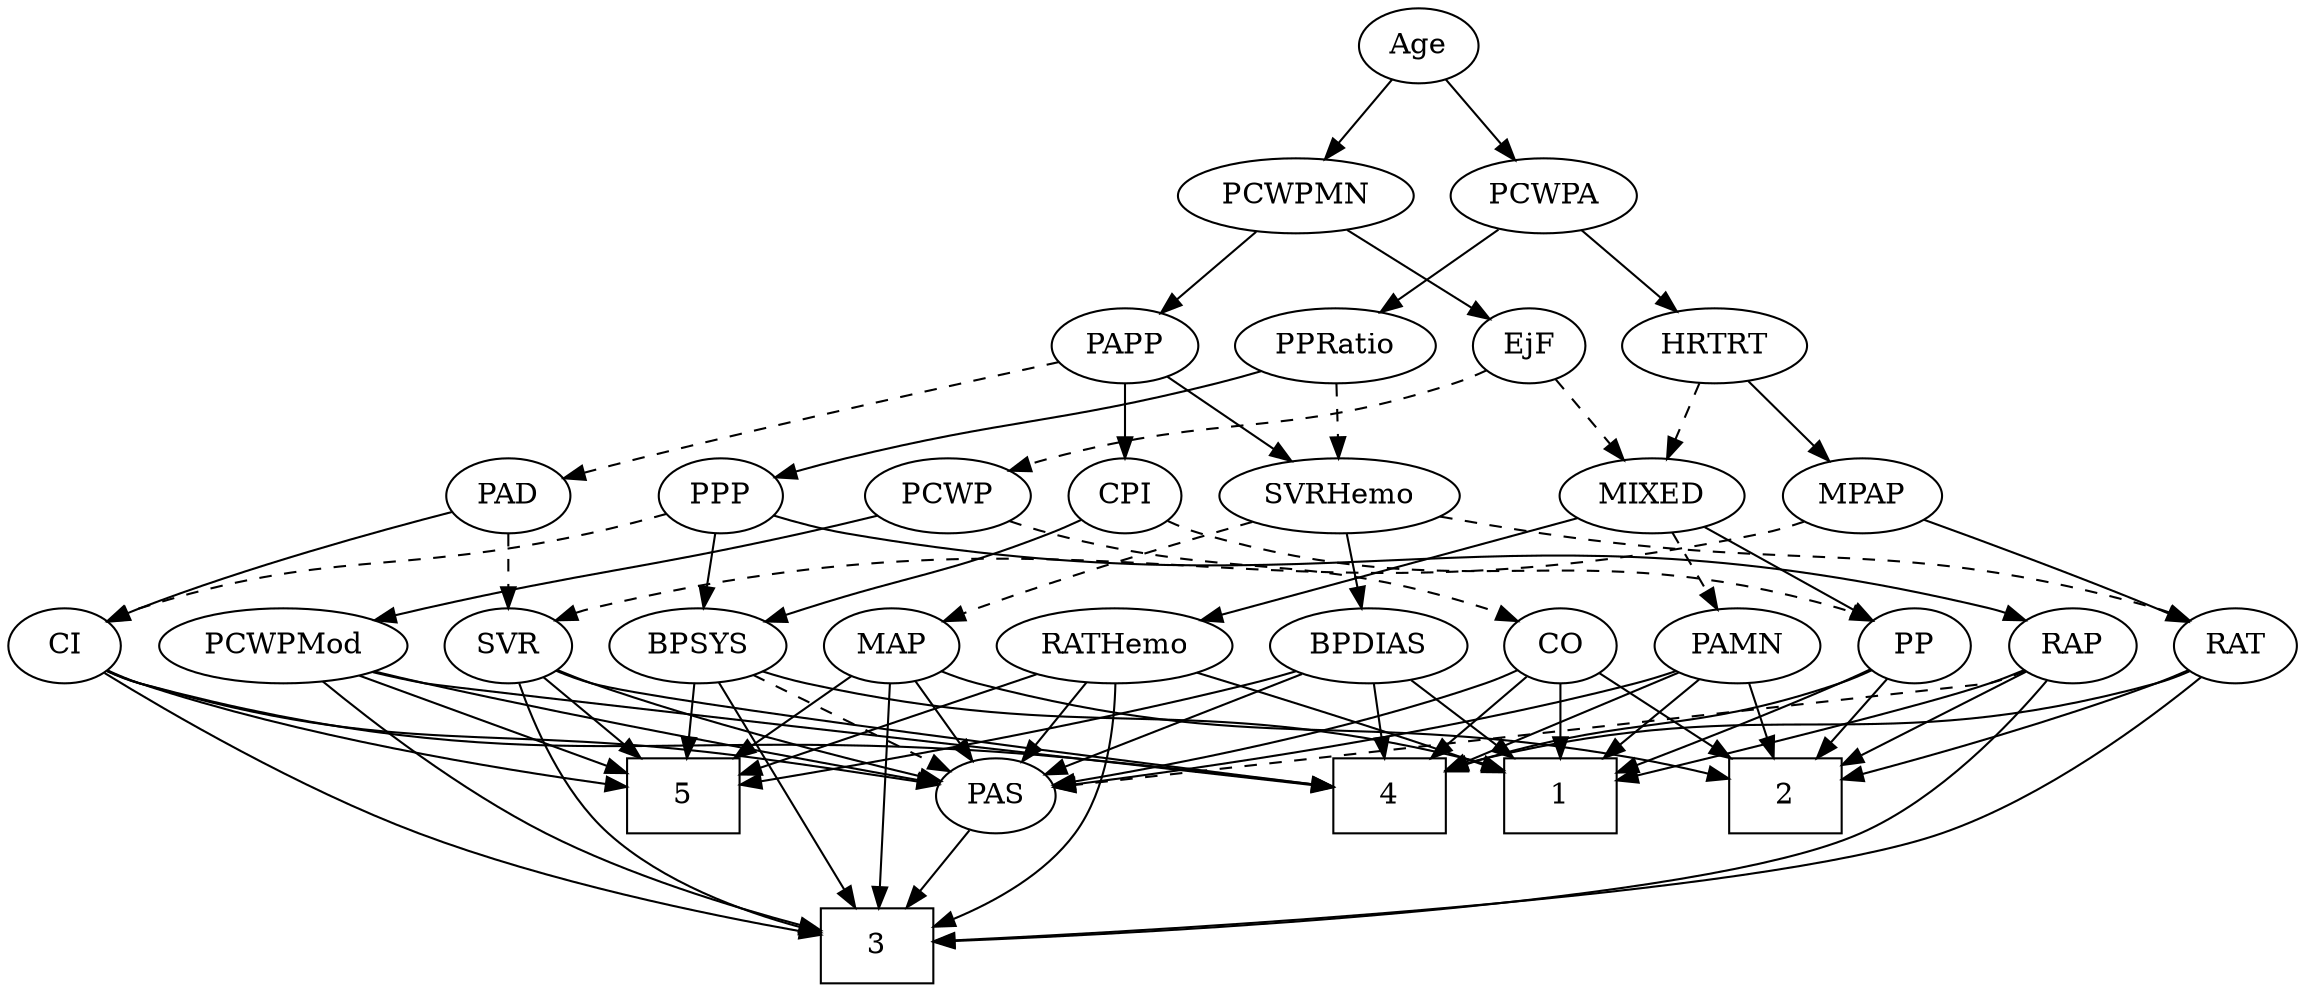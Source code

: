 strict digraph {
	graph [bb="0,0,1022.3,468"];
	node [label="\N"];
	1	[height=0.5,
		pos="687,90",
		shape=box,
		width=0.75];
	2	[height=0.5,
		pos="789,90",
		shape=box,
		width=0.75];
	3	[height=0.5,
		pos="378,18",
		shape=box,
		width=0.75];
	4	[height=0.5,
		pos="607,90",
		shape=box,
		width=0.75];
	5	[height=0.5,
		pos="285,90",
		shape=box,
		width=0.75];
	Age	[height=0.5,
		pos="493,450",
		width=0.75];
	PCWPA	[height=0.5,
		pos="548,378",
		width=1.1555];
	Age -> PCWPA	[pos="e,534.94,395.63 504.93,433.81 511.85,425.02 520.71,413.73 528.6,403.69",
		style=solid];
	PCWPMN	[height=0.5,
		pos="438,378",
		width=1.3902];
	Age -> PCWPMN	[pos="e,451.06,395.63 481.07,433.81 474.15,425.02 465.29,413.73 457.4,403.69",
		style=solid];
	EjF	[height=0.5,
		pos="582,306",
		width=0.75];
	MIXED	[height=0.5,
		pos="675,234",
		width=1.1193];
	EjF -> MIXED	[pos="e,655.33,249.8 599.49,291.83 612.9,281.74 631.66,267.62 647.13,255.98",
		style=dashed];
	PCWP	[height=0.5,
		pos="582,234",
		width=0.97491];
	EjF -> PCWP	[pos="e,582,252.1 582,287.7 582,279.98 582,270.71 582,262.11",
		style=dashed];
	RAP	[height=0.5,
		pos="922,162",
		width=0.77632];
	RAP -> 1	[pos="e,714.14,97.991 900.34,150.31 895.37,148.06 890.05,145.82 885,144 869.83,138.53 776.82,114.22 723.85,100.5",
		style=solid];
	RAP -> 2	[pos="e,816.43,105.44 900.93,149.91 880.66,139.24 849.62,122.9 825.36,110.14",
		style=solid];
	RAP -> 3	[pos="e,405.2,20.046 910.21,145.27 893.7,124.55 861.56,88.776 825,72 752.16,38.577 509.13,24.69 415.35,20.489",
		style=solid];
	PAS	[height=0.5,
		pos="433,90",
		width=0.75];
	RAP -> PAS	[pos="e,459.45,94.325 900.91,149.92 895.82,147.64 890.31,145.48 885,144 749.71,106.2 710.49,124.59 571,108 536.57,103.91 497.33,99.053 \
469.51,95.583",
		style=dashed];
	PAMN	[height=0.5,
		pos="768,162",
		width=1.011];
	MIXED -> PAMN	[pos="e,748.94,177.35 694.72,218.15 708.09,208.09 725.95,194.65 740.68,183.56",
		style=dashed];
	RATHemo	[height=0.5,
		pos="289,162",
		width=1.3721];
	MIXED -> RATHemo	[pos="e,324.98,174.49 645.49,221.67 639.13,219.54 632.4,217.51 626,216 504.3,187.36 469.37,205.66 347,180 343.07,179.18 339.02,178.22 \
334.97,177.18",
		style=solid];
	PP	[height=0.5,
		pos="849,162",
		width=0.75];
	MIXED -> PP	[pos="e,827.8,173.33 705.41,222.06 733.55,211.77 776.42,195.64 813,180 814.81,179.23 816.67,178.41 818.53,177.58",
		style=solid];
	MPAP	[height=0.5,
		pos="768,234",
		width=0.97491];
	RAT	[height=0.5,
		pos="995,162",
		width=0.75827];
	MPAP -> RAT	[pos="e,973.94,173.68 799.62,225.98 837.93,217.07 904.17,200.39 959,180 960.85,179.31 962.73,178.57 964.61,177.79",
		style=solid];
	SVR	[height=0.5,
		pos="100,162",
		width=0.77632];
	MPAP -> SVR	[pos="e,121.03,174.28 742.35,221.57 736.43,219.37 730.08,217.33 724,216 468.64,160.24 390.51,243.65 137,180 134.83,179.45 132.63,178.78 \
130.44,178.03",
		style=dashed];
	BPSYS	[height=0.5,
		pos="184,162",
		width=1.0471];
	BPSYS -> 1	[pos="e,659.91,102.83 211.98,149.54 218.16,147.39 224.73,145.38 231,144 410.49,104.41 463.95,149.53 643,108 645.44,107.43 647.93,106.76 \
650.42,106.01",
		style=solid];
	BPSYS -> 3	[pos="e,350.82,25.472 192.41,144.41 203.14,124.73 223.4,92.069 249,72 276.41,50.513 313.74,36.44 341.19,28.233",
		style=solid];
	BPSYS -> 5	[pos="e,260.31,108.11 204.44,146.83 218.06,137.4 236.26,124.78 251.92,113.93",
		style=solid];
	BPSYS -> PAS	[pos="e,407.92,96.808 212.69,150.16 218.71,148.01 225.03,145.86 231,144 288.96,125.96 357.51,108.84 398,99.163",
		style=dashed];
	PAD	[height=0.5,
		pos="100,234",
		width=0.79437];
	PAD -> SVR	[pos="e,100,180.1 100,215.7 100,207.98 100,198.71 100,190.11",
		style=dashed];
	CI	[height=0.5,
		pos="27,162",
		width=0.75];
	PAD -> CI	[pos="e,41.857,177.25 84.874,218.5 74.627,208.67 60.909,195.52 49.401,184.48",
		style=solid];
	CO	[height=0.5,
		pos="687,162",
		width=0.75];
	CO -> 1	[pos="e,687,108.1 687,143.7 687,135.98 687,126.71 687,118.11",
		style=solid];
	CO -> 2	[pos="e,764.03,108.14 705.24,148.49 719.19,138.91 738.82,125.43 755.57,113.94",
		style=solid];
	CO -> 4	[pos="e,626.45,108.02 671.19,147.17 660.66,137.95 646.54,125.6 634.23,114.82",
		style=solid];
	CO -> PAS	[pos="e,459,95.55 666.36,150.38 661.41,148.08 656.08,145.8 651,144 588.45,121.88 512.62,105.73 468.88,97.402",
		style=solid];
	PAS -> 3	[pos="e,391.46,36.127 421.07,73.811 414.25,65.141 405.54,54.052 397.74,44.12",
		style=solid];
	PAMN -> 1	[pos="e,706.82,108.13 750.42,145.81 739.99,136.79 726.53,125.16 714.69,114.93",
		style=solid];
	PAMN -> 2	[pos="e,783.82,108.28 773.08,144.05 775.42,136.26 778.25,126.82 780.88,118.08",
		style=solid];
	PAMN -> 4	[pos="e,634.16,102.81 741.41,149.44 714.66,137.81 673.19,119.78 643.4,106.82",
		style=solid];
	PAMN -> PAS	[pos="e,459.35,94.194 740.66,149.77 734.89,147.66 728.79,145.61 723,144 633.36,119.1 524.8,102.84 469.39,95.501",
		style=solid];
	RATHemo -> 1	[pos="e,659.88,102.68 324.97,149.46 332.21,147.42 339.81,145.48 347,144 476.8,117.27 514.43,140.13 643,108 645.43,107.39 647.91,106.69 \
650.4,105.91",
		style=solid];
	RATHemo -> 3	[pos="e,367.18,36.268 299.56,144.15 314.93,119.63 343.61,73.869 361.7,44.999",
		style=solid];
	RATHemo -> 5	[pos="e,285.98,108.1 288.01,143.7 287.57,135.98 287.04,126.71 286.55,118.11",
		style=solid];
	RATHemo -> PAS	[pos="e,411.63,101.39 317.45,147.17 342.02,135.23 377.42,118.02 402.55,105.8",
		style=solid];
	CPI	[height=0.5,
		pos="312,234",
		width=0.75];
	CPI -> BPSYS	[pos="e,208.11,176.19 291.72,221.91 271.68,210.95 240.69,194 217.08,181.09",
		style=solid];
	CPI -> PP	[pos="e,828.93,174.05 332.07,221.95 337.14,219.61 342.66,217.42 348,216 548.36,162.87 612.64,233.13 813,180 815.17,179.42 817.37,178.72 \
819.56,177.93",
		style=dashed];
	RAT -> 2	[pos="e,816.19,98.217 973.89,150.43 969.06,148.18 963.89,145.91 959,144 914.04,126.47 860.71,110.62 825.92,100.91",
		style=solid];
	RAT -> 3	[pos="e,405.07,20.249 979.75,146.99 956.51,126.57 909.98,89.203 863,72 780.6,41.824 513.87,25.776 415.17,20.754",
		style=solid];
	RAT -> 4	[pos="e,634.12,102.7 974.51,149.92 969.55,147.64 964.18,145.48 959,144 826.5,106.08 784.79,141.1 651,108 648.57,107.4 646.08,106.7 643.6,\
105.93",
		style=solid];
	SVR -> 3	[pos="e,350.83,24.589 114.84,146.41 135.34,126.97 174.2,92.645 213,72 254.28,50.035 306.26,35.205 340.72,26.943",
		style=solid];
	SVR -> 4	[pos="e,579.78,94.472 121.08,149.9 126.17,147.62 131.68,145.47 137,144 280.07,104.5 321.56,125.07 469,108 503.13,104.05 541.96,99.236 \
569.72,95.742",
		style=solid];
	SVR -> 5	[pos="e,258,99.883 121.78,150.61 126.74,148.35 132.03,146.03 137,144 174.46,128.72 218.17,113.36 248.32,103.14",
		style=solid];
	SVR -> PAS	[pos="e,406.69,94.835 121.16,150.17 126.25,147.87 131.74,145.65 137,144 184.99,128.95 328.44,106.53 396.45,96.359",
		style=solid];
	PCWPMod	[height=0.5,
		pos="488,162",
		width=1.4443];
	PCWPMod -> 3	[pos="e,405.29,27.973 488.32,143.96 487.85,124.73 484.48,93.369 469,72 455.6,53.507 433.62,40.443 414.61,31.913",
		style=solid];
	PCWPMod -> 4	[pos="e,579.73,107.04 513.24,146.15 530.01,136.29 552.28,123.19 570.91,112.23",
		style=solid];
	PCWPMod -> 5	[pos="e,312.04,100.32 452.17,148.65 415.55,136.02 358.94,116.5 321.92,103.73",
		style=solid];
	PCWPMod -> PAS	[pos="e,445.19,106.51 474.97,144.41 467.99,135.53 459.27,124.44 451.6,114.67",
		style=solid];
	PPRatio	[height=0.5,
		pos="479,306",
		width=1.1013];
	PCWPA -> PPRatio	[pos="e,494.6,322.82 532.34,361.12 523.34,351.99 511.88,340.36 501.89,330.22",
		style=solid];
	HRTRT	[height=0.5,
		pos="675,306",
		width=1.1013];
	PCWPA -> HRTRT	[pos="e,650.71,320.39 572.79,363.34 592.5,352.48 620.25,337.18 641.86,325.27",
		style=solid];
	PCWPMN -> EjF	[pos="e,560.63,317.39 466.45,363.17 491.02,351.23 526.42,334.02 551.55,321.8",
		style=solid];
	PAPP	[height=0.5,
		pos="351,306",
		width=0.88464];
	PCWPMN -> PAPP	[pos="e,368.6,321.16 418.26,361.12 405.89,351.16 389.82,338.23 376.49,327.51",
		style=solid];
	SVRHemo	[height=0.5,
		pos="479,234",
		width=1.3902];
	SVRHemo -> RAT	[pos="e,974.54,174.19 514.93,221.44 522.48,219.35 530.45,217.4 538,216 722.66,181.84 777.68,228.87 959,180 960.95,179.47 962.93,178.85 \
964.9,178.15",
		style=dashed];
	BPDIAS	[height=0.5,
		pos="600,162",
		width=1.1735];
	SVRHemo -> BPDIAS	[pos="e,575.9,176.94 504.37,218.33 522.63,207.76 547.44,193.4 567.22,181.97",
		style=solid];
	MAP	[height=0.5,
		pos="387,162",
		width=0.84854];
	SVRHemo -> MAP	[pos="e,404.87,176.6 458.58,217.46 445.13,207.23 427.4,193.74 412.95,182.74",
		style=dashed];
	BPDIAS -> 1	[pos="e,665.71,108.13 618.88,145.81 630.19,136.71 644.82,124.94 657.62,114.64",
		style=solid];
	BPDIAS -> 4	[pos="e,605.29,108.1 601.73,143.7 602.5,135.98 603.43,126.71 604.29,118.11",
		style=solid];
	BPDIAS -> 5	[pos="e,312.24,95.324 568.63,149.87 562.18,147.77 555.4,145.7 549,144 469.12,122.76 373.64,105.57 322.22,96.977",
		style=solid];
	BPDIAS -> PAS	[pos="e,455.35,100.37 570.91,148.81 541.23,136.37 495.3,117.11 464.7,104.29",
		style=solid];
	MAP -> 2	[pos="e,761.89,98.839 409.88,149.98 415.38,147.69 421.31,145.52 427,144 555.02,109.74 592.77,132.58 723,108 732.48,106.21 742.61,103.84 \
752.02,101.43",
		style=solid];
	MAP -> 3	[pos="e,379.09,36.189 385.91,143.87 384.38,119.67 381.56,75.211 379.74,46.393",
		style=solid];
	MAP -> 5	[pos="e,309.89,108.08 367.81,147.83 353.86,138.26 334.61,125.05 318.18,113.77",
		style=solid];
	MAP -> PAS	[pos="e,422.71,106.67 397.67,144.76 403.44,135.98 410.68,124.96 417.1,115.19",
		style=solid];
	PP -> 1	[pos="e,714.18,102.04 827.75,150.78 822.92,148.51 817.8,146.14 813,144 783.15,130.68 748.95,116.36 723.72,105.96",
		style=solid];
	PP -> 2	[pos="e,803.68,108.13 835.98,145.81 828.47,137.05 818.85,125.83 810.28,115.82",
		style=solid];
	PP -> 4	[pos="e,634.24,102.25 828.39,150.31 823.43,148.01 818.1,145.75 813,144 743.22,120.11 721.6,129.35 651,108 648.6,107.27 646.14,106.48 643.68,\
105.64",
		style=solid];
	PPP	[height=0.5,
		pos="384,234",
		width=0.75];
	PPP -> RAP	[pos="e,900.95,174.22 404.07,221.95 409.14,219.61 414.66,217.42 420,216 620.36,162.87 684.36,232.08 885,180 887.17,179.44 889.37,178.75 \
891.55,177.99",
		style=solid];
	PPP -> BPSYS	[pos="e,212.76,173.65 362.9,222.42 358.06,220.17 352.9,217.9 348,216 297.27,196.33 282.6,197.26 231,180 228.13,179.04 225.17,178.03 222.2,\
176.99",
		style=solid];
	PPP -> CI	[pos="e,47.503,174.04 363.5,221.96 358.54,219.67 353.18,217.51 348,216 225.42,180.3 185.58,215.7 63,180 61.059,179.43 59.091,178.78 57.129,\
178.05",
		style=dashed];
	PPRatio -> SVRHemo	[pos="e,479,252.1 479,287.7 479,279.98 479,270.71 479,262.11",
		style=dashed];
	PPRatio -> PPP	[pos="e,401.56,247.94 458.85,290.15 444.51,279.59 425.13,265.31 409.68,253.92",
		style=solid];
	PCWP -> CO	[pos="e,668.66,175.22 602.49,219.34 619.01,208.33 642.36,192.76 660.33,180.78",
		style=dashed];
	PCWP -> PCWPMod	[pos="e,508.96,178.61 562.98,218.83 549.88,209.08 532.23,195.94 517.35,184.85",
		style=solid];
	CI -> 3	[pos="e,350.79,22.275 43.063,147.08 66.524,127.46 112.25,91.868 157,72 218.39,44.743 295.86,30.3 340.88,23.682",
		style=solid];
	CI -> 4	[pos="e,579.8,94.629 47.464,149.82 52.422,147.54 57.797,145.41 63,144 237.84,96.588 288.85,127.08 469,108 503.16,104.38 541.99,99.533 \
569.74,95.939",
		style=solid];
	CI -> 5	[pos="e,257.83,95.609 47.633,150.36 52.584,148.06 57.913,145.79 63,144 126.34,121.75 203.07,105.74 247.73,97.453",
		style=solid];
	CI -> PAS	[pos="e,406.76,95.073 47.517,150.01 52.474,147.72 57.834,145.54 63,144 173.95,110.9 206.43,124.69 321,108 346.37,104.3 374.94,99.965 396.88,\
96.595",
		style=solid];
	PAPP -> PAD	[pos="e,125.57,242.13 322.7,297.11 276.64,284.26 185.57,258.87 135.34,244.86",
		style=dashed];
	PAPP -> CPI	[pos="e,321.18,251.47 341.76,288.41 337.09,280.04 331.34,269.71 326.13,260.37",
		style=solid];
	PAPP -> SVRHemo	[pos="e,452.41,249.54 373,292.97 392.35,282.38 420.87,266.79 443.46,254.44",
		style=solid];
	HRTRT -> MIXED	[pos="e,675,252.1 675,287.7 675,279.98 675,270.71 675,262.11",
		style=dashed];
	HRTRT -> MPAP	[pos="e,748.94,249.35 694.72,290.15 708.09,280.09 725.95,266.65 740.68,255.56",
		style=solid];
}
